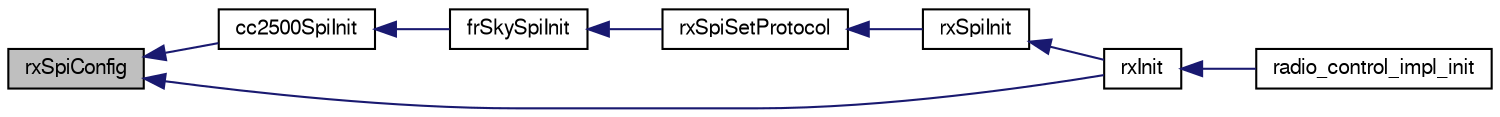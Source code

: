 digraph "rxSpiConfig"
{
  edge [fontname="FreeSans",fontsize="10",labelfontname="FreeSans",labelfontsize="10"];
  node [fontname="FreeSans",fontsize="10",shape=record];
  rankdir="LR";
  Node1 [label="rxSpiConfig",height=0.2,width=0.4,color="black", fillcolor="grey75", style="filled", fontcolor="black"];
  Node1 -> Node2 [dir="back",color="midnightblue",fontsize="10",style="solid",fontname="FreeSans"];
  Node2 [label="cc2500SpiInit",height=0.2,width=0.4,color="black", fillcolor="white", style="filled",URL="$cc2500__common_8h.html#a384a659dc20e7a7df306027141c8d0ef"];
  Node2 -> Node3 [dir="back",color="midnightblue",fontsize="10",style="solid",fontname="FreeSans"];
  Node3 [label="frSkySpiInit",height=0.2,width=0.4,color="black", fillcolor="white", style="filled",URL="$cc2500__frsky__shared_8c.html#ae9a644b9be932a275c8b3c77fd33f0f9"];
  Node3 -> Node4 [dir="back",color="midnightblue",fontsize="10",style="solid",fontname="FreeSans"];
  Node4 [label="rxSpiSetProtocol",height=0.2,width=0.4,color="black", fillcolor="white", style="filled",URL="$cc2500__rx__spi_8c.html#a3d2e6ea2ec7d87bc2067c0fd06ecc5c0"];
  Node4 -> Node5 [dir="back",color="midnightblue",fontsize="10",style="solid",fontname="FreeSans"];
  Node5 [label="rxSpiInit",height=0.2,width=0.4,color="black", fillcolor="white", style="filled",URL="$cc2500__rx__spi_8h.html#a69c86568ea4d5d0b6b27d470946083c5"];
  Node5 -> Node6 [dir="back",color="midnightblue",fontsize="10",style="solid",fontname="FreeSans"];
  Node6 [label="rxInit",height=0.2,width=0.4,color="black", fillcolor="white", style="filled",URL="$cc2500__rx_8h.html#a2b22f66cf63b1438ff45127b7674d1a9",tooltip="!TODO remove this extern, only needed once for channelCount "];
  Node6 -> Node7 [dir="back",color="midnightblue",fontsize="10",style="solid",fontname="FreeSans"];
  Node7 [label="radio_control_impl_init",height=0.2,width=0.4,color="black", fillcolor="white", style="filled",URL="$cc2500__paparazzi_8c.html#a6ba4bebf68f7ff39f4569dfe3b1f2832"];
  Node1 -> Node6 [dir="back",color="midnightblue",fontsize="10",style="solid",fontname="FreeSans"];
}
